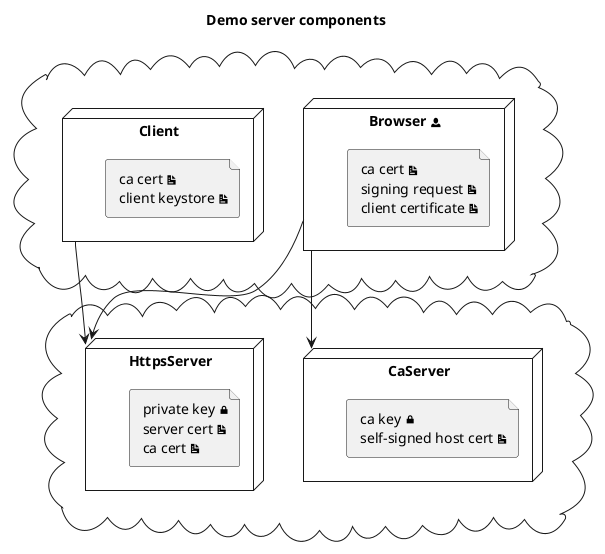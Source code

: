 @startuml
title Demo server components

cloud {
    node "Browser <&person>" as browser {
        file " ca cert <&document>\n signing request <&document>\n client certificate <&document>"
    }

    node Client {
        file " ca cert <&document>\n client keystore <&document>"
    }
}

cloud {
    node HttpsServer {
        file " private key <&lock-locked>\n server cert <&document>\n ca cert <&document>"
    }


    node CaServer {
        file " ca key <&lock-locked>\n self-signed host cert <&document>"
    }
}


Client --> HttpsServer
browser --> HttpsServer
browser --> CaServer



@enduml
